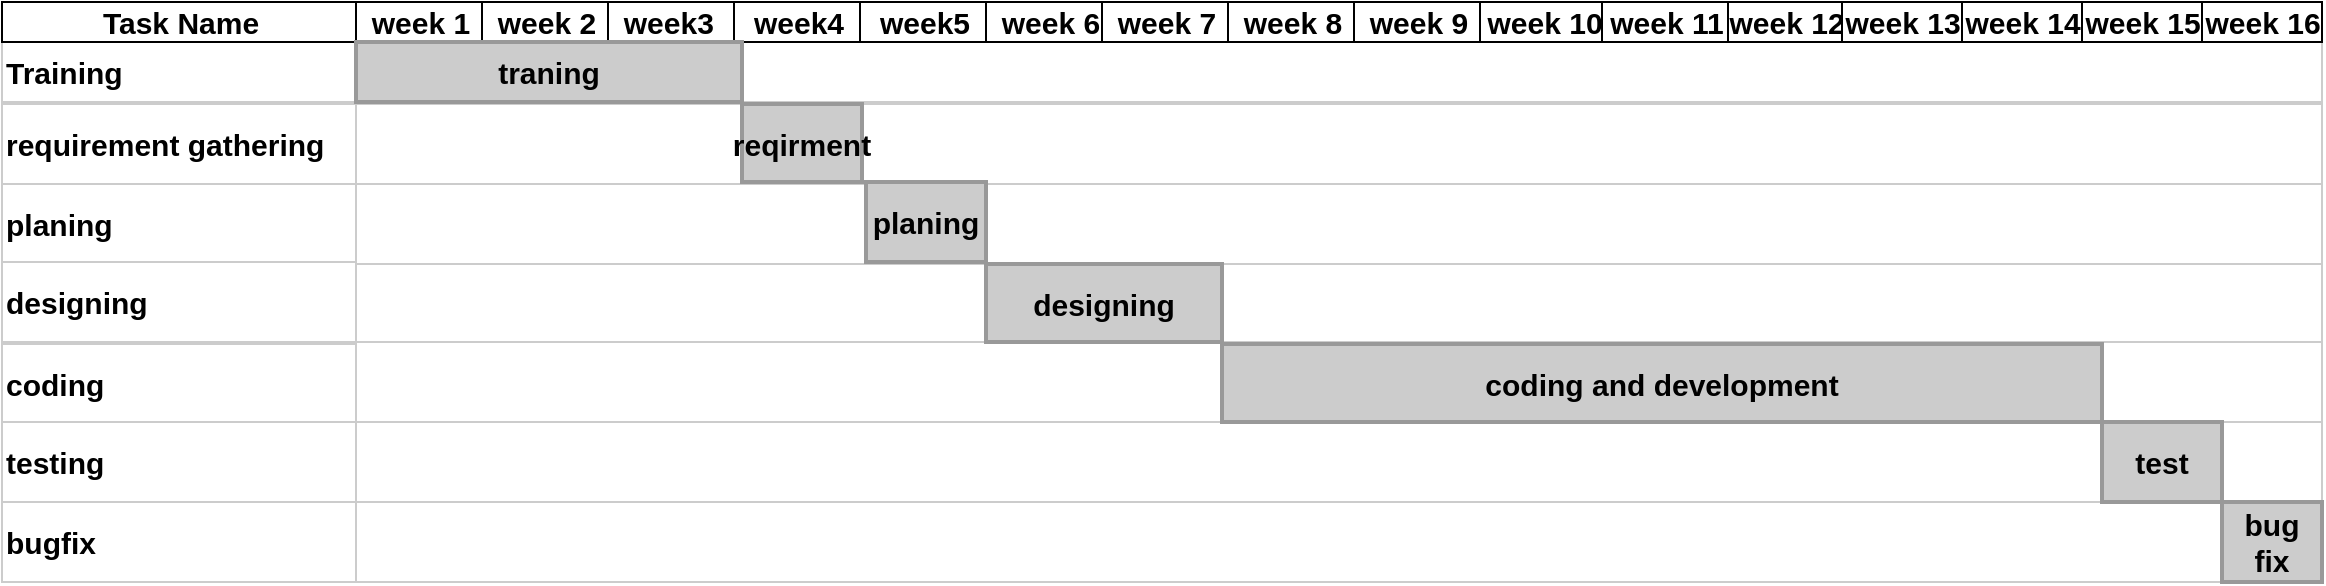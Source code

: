 <mxfile version="16.5.1" type="device"><diagram name="Page-1" id="fc2ac565-0d4e-3f0d-88b0-a54af1634ed7"><mxGraphModel dx="1221" dy="754" grid="1" gridSize="10" guides="1" tooltips="1" connect="0" arrows="1" fold="1" page="1" pageScale="1.5" pageWidth="1169" pageHeight="827" background="none" math="0" shadow="0"><root><mxCell id="0" style=";html=1;"/><mxCell id="1" style=";html=1;" parent="0"/><mxCell id="67c90442a009f359-292" value="" style="align=left;strokeColor=#CCCCCC;html=1;fontStyle=1;fontSize=15;" parent="1" vertex="1"><mxGeometry x="617" y="181" width="983" height="40" as="geometry"/></mxCell><mxCell id="75" value="Training" style="align=left;strokeColor=#CCCCCC;html=1;fontStyle=1;fontSize=15;" parent="1" vertex="1"><mxGeometry x="440" y="150" width="177" height="30" as="geometry"/></mxCell><mxCell id="80" value="requirement gathering" style="align=left;strokeColor=#CCCCCC;html=1;fontStyle=1;fontSize=15;" parent="1" vertex="1"><mxGeometry x="440" y="181" width="177" height="40" as="geometry"/></mxCell><mxCell id="85" value="planing" style="align=left;strokeColor=#CCCCCC;html=1;fontStyle=1;fontSize=15;" parent="1" vertex="1"><mxGeometry x="440" y="221" width="177" height="40" as="geometry"/></mxCell><mxCell id="90" value="designing" style="align=left;strokeColor=#CCCCCC;html=1;fontStyle=1;fontSize=15;" parent="1" vertex="1"><mxGeometry x="440" y="260" width="177" height="40" as="geometry"/></mxCell><mxCell id="95" value="coding" style="align=left;strokeColor=#CCCCCC;html=1;fontStyle=1;fontSize=15;" parent="1" vertex="1"><mxGeometry x="440" y="301" width="177" height="39" as="geometry"/></mxCell><mxCell id="100" value="testing" style="align=left;strokeColor=#CCCCCC;html=1;fontStyle=1;fontSize=15;" parent="1" vertex="1"><mxGeometry x="440" y="340" width="177" height="40" as="geometry"/></mxCell><mxCell id="2" value="Task Name" style="strokeWidth=1;fontStyle=1;html=1;fontSize=15;" parent="1" vertex="1"><mxGeometry x="440" y="130" width="177" height="20" as="geometry"/></mxCell><mxCell id="67c90442a009f359-289" value="bugfix" style="align=left;strokeColor=#CCCCCC;html=1;fontStyle=1;fontSize=15;" parent="1" vertex="1"><mxGeometry x="440" y="380" width="177" height="40" as="geometry"/></mxCell><mxCell id="67c90442a009f359-291" value="" style="align=left;strokeColor=#CCCCCC;html=1;fontStyle=1;fontSize=15;" parent="1" vertex="1"><mxGeometry x="617" y="150" width="983" height="30" as="geometry"/></mxCell><mxCell id="4" value="week 1" style="strokeWidth=1;fontStyle=1;html=1;fontSize=15;" parent="1" vertex="1"><mxGeometry x="617" y="130" width="63" height="20" as="geometry"/></mxCell><mxCell id="67c90442a009f359-278" value="week 2" style="strokeWidth=1;fontStyle=1;html=1;fontSize=15;" parent="1" vertex="1"><mxGeometry x="680" y="130" width="63" height="20" as="geometry"/></mxCell><mxCell id="67c90442a009f359-279" value="week3&amp;nbsp;" style="strokeWidth=1;fontStyle=1;html=1;fontSize=15;" parent="1" vertex="1"><mxGeometry x="743" y="130" width="63" height="20" as="geometry"/></mxCell><mxCell id="67c90442a009f359-280" value="week4" style="strokeWidth=1;fontStyle=1;html=1;fontSize=15;" parent="1" vertex="1"><mxGeometry x="806" y="130" width="63" height="20" as="geometry"/></mxCell><mxCell id="67c90442a009f359-281" value="week5" style="strokeWidth=1;fontStyle=1;html=1;fontSize=15;" parent="1" vertex="1"><mxGeometry x="869" y="130" width="63" height="20" as="geometry"/></mxCell><mxCell id="67c90442a009f359-282" value="week 6" style="strokeWidth=1;fontStyle=1;html=1;fontSize=15;" parent="1" vertex="1"><mxGeometry x="932" y="130" width="63" height="20" as="geometry"/></mxCell><mxCell id="67c90442a009f359-283" value="week 7" style="strokeWidth=1;fontStyle=1;html=1;fontSize=15;" parent="1" vertex="1"><mxGeometry x="990" y="130" width="63" height="20" as="geometry"/></mxCell><mxCell id="67c90442a009f359-284" value="week 8" style="strokeWidth=1;fontStyle=1;html=1;fontSize=15;" parent="1" vertex="1"><mxGeometry x="1053" y="130" width="63" height="20" as="geometry"/></mxCell><mxCell id="67c90442a009f359-285" value="week 9" style="strokeWidth=1;fontStyle=1;html=1;fontSize=15;" parent="1" vertex="1"><mxGeometry x="1116" y="130" width="63" height="20" as="geometry"/></mxCell><mxCell id="67c90442a009f359-286" value="week 10" style="strokeWidth=1;fontStyle=1;html=1;fontSize=15;" parent="1" vertex="1"><mxGeometry x="1179" y="130" width="63" height="20" as="geometry"/></mxCell><mxCell id="67c90442a009f359-287" value="week 11" style="strokeWidth=1;fontStyle=1;html=1;fontSize=15;" parent="1" vertex="1"><mxGeometry x="1240" y="130" width="63" height="20" as="geometry"/></mxCell><mxCell id="67c90442a009f359-288" value="week 12" style="strokeWidth=1;fontStyle=1;html=1;fontSize=15;" parent="1" vertex="1"><mxGeometry x="1303" y="130" width="57" height="20" as="geometry"/></mxCell><mxCell id="67c90442a009f359-293" value="" style="align=left;strokeColor=#CCCCCC;html=1;fontStyle=1;fontSize=15;" parent="1" vertex="1"><mxGeometry x="617" y="221" width="983" height="40" as="geometry"/></mxCell><mxCell id="67c90442a009f359-294" value="" style="align=left;strokeColor=#CCCCCC;html=1;fontStyle=1;fontSize=15;" parent="1" vertex="1"><mxGeometry x="617" y="261" width="983" height="40" as="geometry"/></mxCell><mxCell id="67c90442a009f359-295" value="" style="align=left;strokeColor=#CCCCCC;html=1;fontStyle=1;fontSize=15;" parent="1" vertex="1"><mxGeometry x="617" y="300" width="983" height="40" as="geometry"/></mxCell><mxCell id="67c90442a009f359-296" value="" style="align=left;strokeColor=#CCCCCC;html=1;fontStyle=1;fontSize=15;" parent="1" vertex="1"><mxGeometry x="617" y="340" width="983" height="40" as="geometry"/></mxCell><mxCell id="67c90442a009f359-297" value="" style="align=left;strokeColor=#CCCCCC;html=1;fontStyle=1;fontSize=15;" parent="1" vertex="1"><mxGeometry x="617" y="380" width="983" height="40" as="geometry"/></mxCell><mxCell id="67c90442a009f359-299" value="traning" style="whiteSpace=wrap;html=1;strokeWidth=2;fillColor=#CCCCCC;gradientColor=none;fontSize=15;align=center;strokeColor=#999999;fontStyle=1" parent="1" vertex="1"><mxGeometry x="617" y="150" width="193" height="30" as="geometry"/></mxCell><mxCell id="67c90442a009f359-300" value="reqirment" style="whiteSpace=wrap;html=1;strokeWidth=2;fillColor=#CCCCCC;gradientColor=none;fontSize=15;align=center;strokeColor=#999999;fontStyle=1" parent="1" vertex="1"><mxGeometry x="810" y="181" width="60" height="39" as="geometry"/></mxCell><mxCell id="67c90442a009f359-302" value="coding and development" style="whiteSpace=wrap;html=1;strokeWidth=2;fillColor=#CCCCCC;gradientColor=none;fontSize=15;align=center;strokeColor=#999999;fontStyle=1" parent="1" vertex="1"><mxGeometry x="1050" y="301" width="440" height="39" as="geometry"/></mxCell><mxCell id="67c90442a009f359-303" value="test" style="whiteSpace=wrap;html=1;strokeWidth=2;fillColor=#CCCCCC;gradientColor=none;fontSize=15;align=center;strokeColor=#999999;fontStyle=1" parent="1" vertex="1"><mxGeometry x="1490" y="340" width="60" height="40" as="geometry"/></mxCell><mxCell id="67c90442a009f359-306" value="bug fix" style="whiteSpace=wrap;html=1;strokeWidth=2;fillColor=#CCCCCC;gradientColor=none;fontSize=15;align=center;strokeColor=#999999;fontStyle=1" parent="1" vertex="1"><mxGeometry x="1550" y="380" width="50" height="40" as="geometry"/></mxCell><mxCell id="AQAb3iXft9q5hCNLx8kQ-102" value="week 13" style="strokeWidth=1;fontStyle=1;html=1;fontSize=15;" parent="1" vertex="1"><mxGeometry x="1360" y="130" width="60" height="20" as="geometry"/></mxCell><mxCell id="AQAb3iXft9q5hCNLx8kQ-105" value="week 14" style="strokeWidth=1;fontStyle=1;html=1;fontSize=15;" parent="1" vertex="1"><mxGeometry x="1420" y="130" width="60" height="20" as="geometry"/></mxCell><mxCell id="AQAb3iXft9q5hCNLx8kQ-106" value="week 15" style="strokeWidth=1;fontStyle=1;html=1;fontSize=15;" parent="1" vertex="1"><mxGeometry x="1480" y="130" width="60" height="20" as="geometry"/></mxCell><mxCell id="AQAb3iXft9q5hCNLx8kQ-107" value="week 16" style="strokeWidth=1;fontStyle=1;html=1;fontSize=15;" parent="1" vertex="1"><mxGeometry x="1540" y="130" width="60" height="20" as="geometry"/></mxCell><mxCell id="AQAb3iXft9q5hCNLx8kQ-110" value="planing" style="whiteSpace=wrap;html=1;strokeWidth=2;fillColor=#CCCCCC;gradientColor=none;fontSize=15;align=center;strokeColor=#999999;fontStyle=1" parent="1" vertex="1"><mxGeometry x="872" y="220" width="60" height="40" as="geometry"/></mxCell><mxCell id="AQAb3iXft9q5hCNLx8kQ-111" value="designing" style="whiteSpace=wrap;html=1;strokeWidth=2;fillColor=#CCCCCC;gradientColor=none;fontSize=15;align=center;strokeColor=#999999;fontStyle=1" parent="1" vertex="1"><mxGeometry x="932" y="261" width="118" height="39" as="geometry"/></mxCell></root></mxGraphModel></diagram></mxfile>